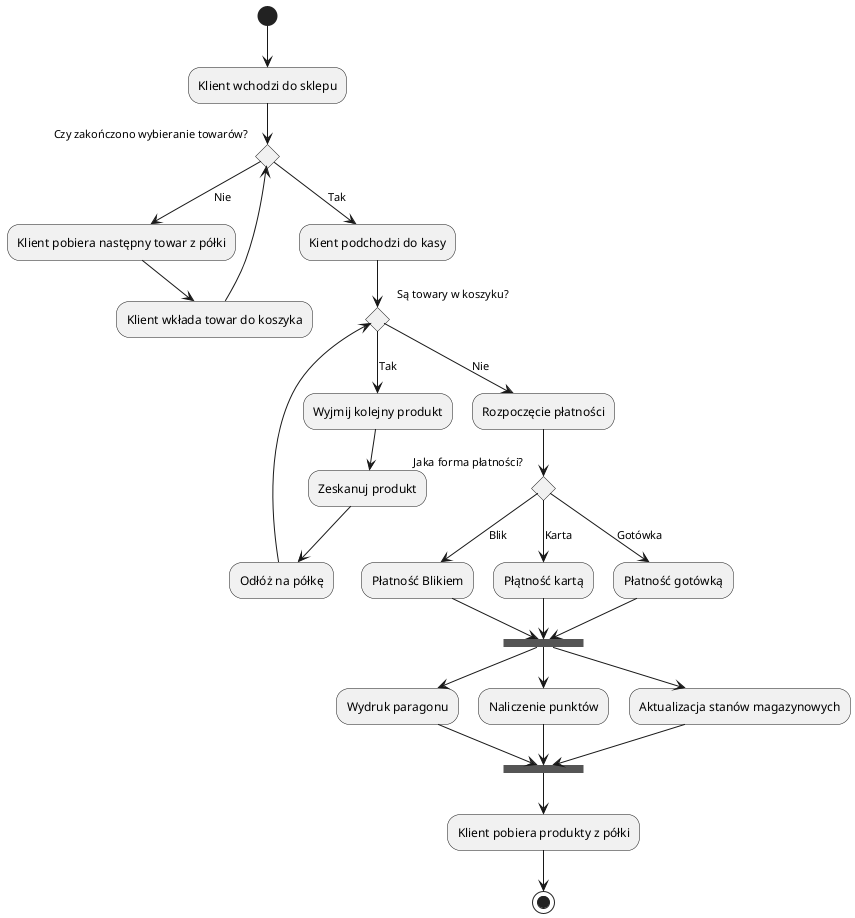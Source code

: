 @startuml

(*) --> "Klient wchodzi do sklepu"
--> if "Czy zakończono wybieranie towarów?" as if1 then 
        --> [Nie] "Klient pobiera następny towar z półki"
        --> "Klient wkłada towar do koszyka"
        --> if1
    else
        --> [Tak] "Kient podchodzi do kasy"
        
endif 
if "Są towary w koszyku?" as if2 then 
    --> [Tak] "Wyjmij kolejny produkt"
    --> "Zeskanuj produkt"
    --> "Odłóż na półkę"
    --> if2
else 
    --> [Nie] "Rozpoczęcie płatności"
endif
' Sprawdź wiej jeśli jest alkochol/papierosy
if "Jaka forma płatności?" then 
    --> [Karta] "Płątność kartą"
    --> === B1 ===
else 
    --> [Gotówka] "Płatność gotówką"
    --> === B1 ===
else 
    --> [Blik] "Płatność Blikiem"
    --> === B1 ===
endif
=== B1 === --> "Wydruk paragonu" 
--> === B2 ===
=== B1 === --> "Naliczenie punktów" 
--> === B2 ===
=== B1 === --> "Aktualizacja stanów magazynowych" 
--> === B2 ===
--> "Klient pobiera produkty z półki"
--> (*)

@enduml